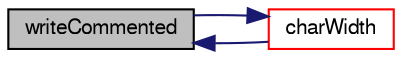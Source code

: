 digraph "writeCommented"
{
  bgcolor="transparent";
  edge [fontname="FreeSans",fontsize="10",labelfontname="FreeSans",labelfontsize="10"];
  node [fontname="FreeSans",fontsize="10",shape=record];
  rankdir="LR";
  Node1714 [label="writeCommented",height=0.2,width=0.4,color="black", fillcolor="grey75", style="filled", fontcolor="black"];
  Node1714 -> Node1715 [dir="back",color="midnightblue",fontsize="10",style="solid",fontname="FreeSans"];
  Node1715 [label="charWidth",height=0.2,width=0.4,color="red",URL="$a26122.html#a45ae5ac43c2825d7d39acd8b37a3fd0b",tooltip="Return width of character stream output. "];
  Node1715 -> Node1714 [dir="back",color="midnightblue",fontsize="10",style="solid",fontname="FreeSans"];
}
